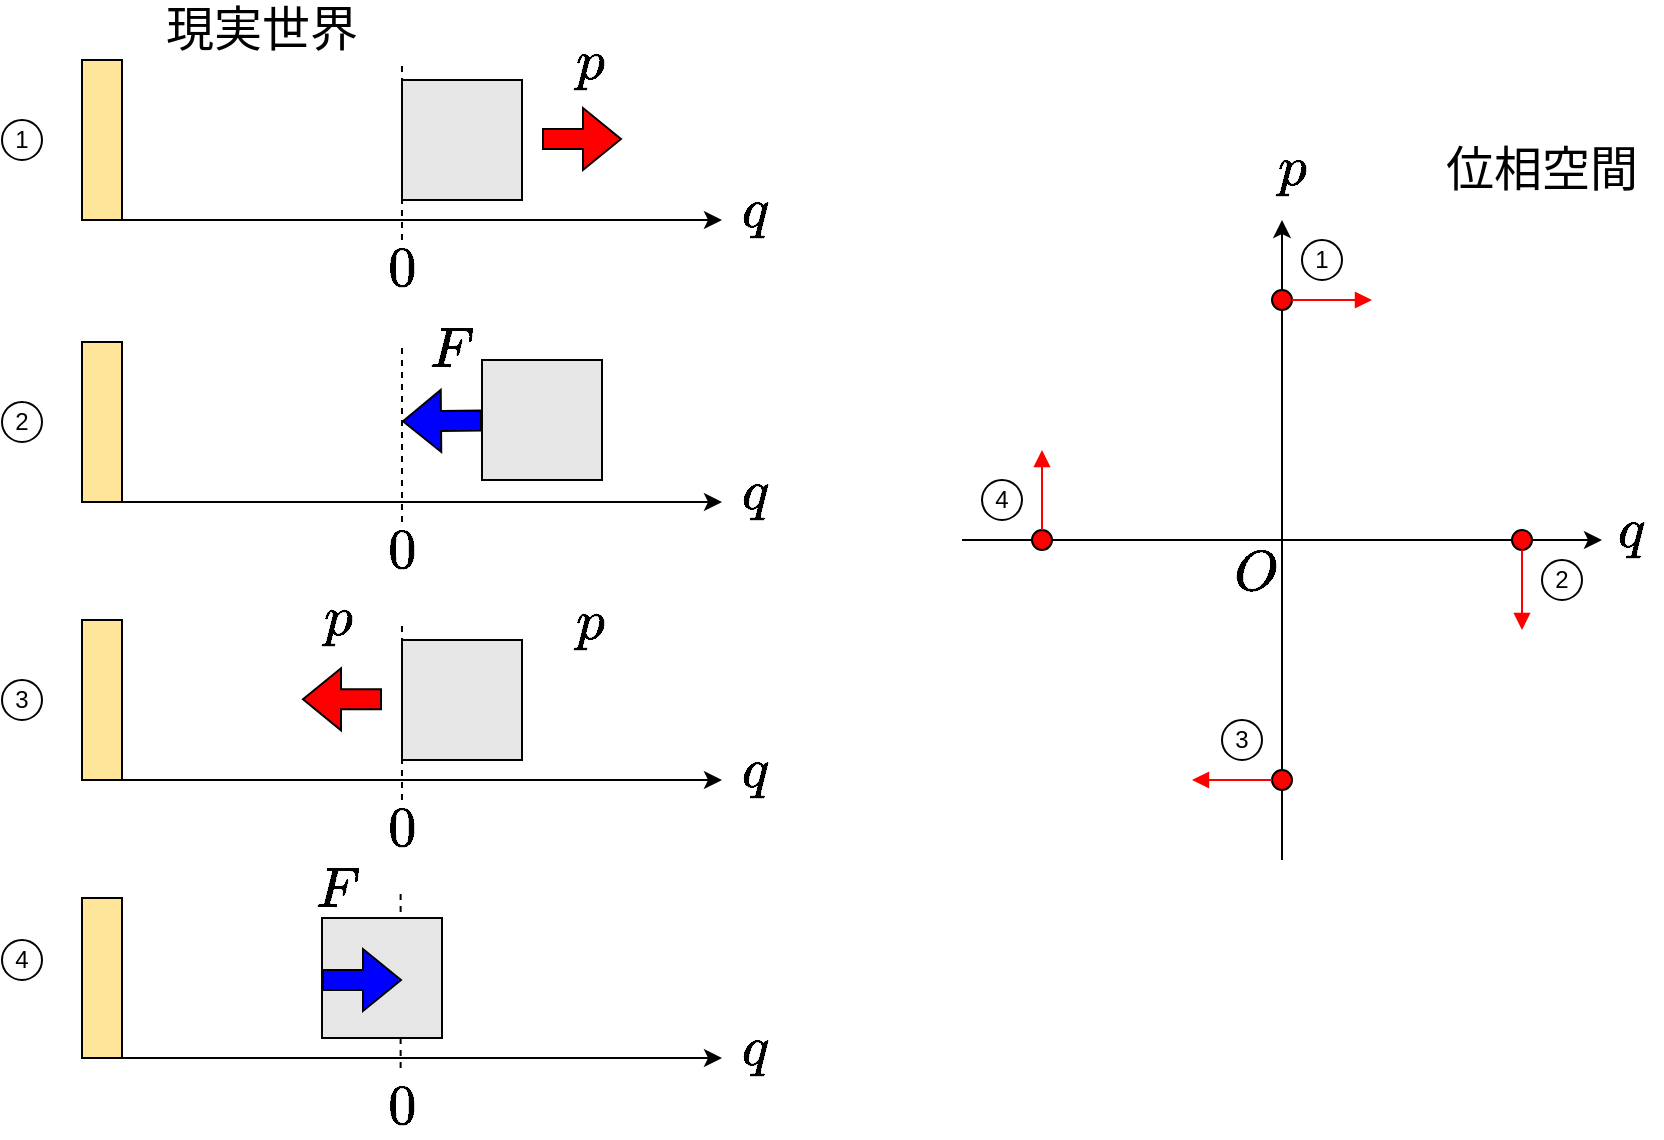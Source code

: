 <mxfile version="26.0.15">
  <diagram id="SrRFNRIFNHvuZQDi-0dl" name="ページ1">
    <mxGraphModel dx="989" dy="600" grid="1" gridSize="10" guides="0" tooltips="1" connect="0" arrows="0" fold="1" page="1" pageScale="1" pageWidth="900" pageHeight="600" background="#ffffff" math="1" shadow="0">
      <root>
        <mxCell id="0" />
        <mxCell id="1" parent="0" />
        <mxCell id="-X3nzxVOL4dh3MqxGy5B-47" value="" style="endArrow=none;dashed=1;html=1;rounded=0;" edge="1" parent="1">
          <mxGeometry width="50" height="50" relative="1" as="geometry">
            <mxPoint x="239.31" y="544" as="sourcePoint" />
            <mxPoint x="239.31" y="454" as="targetPoint" />
          </mxGeometry>
        </mxCell>
        <mxCell id="-X3nzxVOL4dh3MqxGy5B-1" value="" style="rounded=0;whiteSpace=wrap;html=1;fillColor=#FFE599;" vertex="1" parent="1">
          <mxGeometry x="80" y="40" width="20" height="80" as="geometry" />
        </mxCell>
        <mxCell id="-X3nzxVOL4dh3MqxGy5B-3" value="" style="endArrow=classic;html=1;rounded=0;exitX=0.25;exitY=1;exitDx=0;exitDy=0;" edge="1" parent="1" source="-X3nzxVOL4dh3MqxGy5B-1">
          <mxGeometry width="50" height="50" relative="1" as="geometry">
            <mxPoint x="290" y="270" as="sourcePoint" />
            <mxPoint x="400" y="120" as="targetPoint" />
          </mxGeometry>
        </mxCell>
        <mxCell id="-X3nzxVOL4dh3MqxGy5B-4" value="" style="whiteSpace=wrap;html=1;aspect=fixed;fillColor=#E6E6E6;" vertex="1" parent="1">
          <mxGeometry x="240" y="50" width="60" height="60" as="geometry" />
        </mxCell>
        <mxCell id="-X3nzxVOL4dh3MqxGy5B-5" value="" style="endArrow=none;dashed=1;html=1;rounded=0;" edge="1" parent="1">
          <mxGeometry width="50" height="50" relative="1" as="geometry">
            <mxPoint x="240" y="130" as="sourcePoint" />
            <mxPoint x="240" y="40" as="targetPoint" />
          </mxGeometry>
        </mxCell>
        <mxCell id="-X3nzxVOL4dh3MqxGy5B-6" value="`q`" style="text;html=1;align=center;verticalAlign=middle;whiteSpace=wrap;rounded=0;fontSize=24;" vertex="1" parent="1">
          <mxGeometry x="402" y="101" width="30" height="30" as="geometry" />
        </mxCell>
        <mxCell id="-X3nzxVOL4dh3MqxGy5B-7" value="`p`" style="text;html=1;align=center;verticalAlign=middle;whiteSpace=wrap;rounded=0;fontSize=24;" vertex="1" parent="1">
          <mxGeometry x="319" y="27" width="30" height="30" as="geometry" />
        </mxCell>
        <mxCell id="-X3nzxVOL4dh3MqxGy5B-8" value="" style="shape=flexArrow;endArrow=classic;html=1;rounded=0;fillColor=#FF0000;" edge="1" parent="1">
          <mxGeometry width="50" height="50" relative="1" as="geometry">
            <mxPoint x="310" y="79.5" as="sourcePoint" />
            <mxPoint x="350" y="79.5" as="targetPoint" />
          </mxGeometry>
        </mxCell>
        <mxCell id="-X3nzxVOL4dh3MqxGy5B-10" value="`0`" style="text;html=1;align=center;verticalAlign=middle;whiteSpace=wrap;rounded=0;fontSize=24;" vertex="1" parent="1">
          <mxGeometry x="226" y="130" width="29" height="30" as="geometry" />
        </mxCell>
        <mxCell id="-X3nzxVOL4dh3MqxGy5B-13" value="1" style="ellipse;whiteSpace=wrap;html=1;aspect=fixed;fillColor=none;" vertex="1" parent="1">
          <mxGeometry x="40" y="70" width="20" height="20" as="geometry" />
        </mxCell>
        <mxCell id="-X3nzxVOL4dh3MqxGy5B-14" value="" style="rounded=0;whiteSpace=wrap;html=1;fillColor=#FFE599;" vertex="1" parent="1">
          <mxGeometry x="80" y="181" width="20" height="80" as="geometry" />
        </mxCell>
        <mxCell id="-X3nzxVOL4dh3MqxGy5B-15" value="" style="endArrow=classic;html=1;rounded=0;exitX=0.25;exitY=1;exitDx=0;exitDy=0;" edge="1" parent="1" source="-X3nzxVOL4dh3MqxGy5B-14">
          <mxGeometry width="50" height="50" relative="1" as="geometry">
            <mxPoint x="290" y="411" as="sourcePoint" />
            <mxPoint x="400" y="261" as="targetPoint" />
          </mxGeometry>
        </mxCell>
        <mxCell id="-X3nzxVOL4dh3MqxGy5B-16" value="" style="whiteSpace=wrap;html=1;aspect=fixed;fillColor=#E6E6E6;" vertex="1" parent="1">
          <mxGeometry x="280" y="190" width="60" height="60" as="geometry" />
        </mxCell>
        <mxCell id="-X3nzxVOL4dh3MqxGy5B-17" value="" style="endArrow=none;dashed=1;html=1;rounded=0;" edge="1" parent="1">
          <mxGeometry width="50" height="50" relative="1" as="geometry">
            <mxPoint x="240" y="271" as="sourcePoint" />
            <mxPoint x="240" y="181" as="targetPoint" />
          </mxGeometry>
        </mxCell>
        <mxCell id="-X3nzxVOL4dh3MqxGy5B-18" value="`q`" style="text;html=1;align=center;verticalAlign=middle;whiteSpace=wrap;rounded=0;fontSize=24;" vertex="1" parent="1">
          <mxGeometry x="402" y="242" width="30" height="30" as="geometry" />
        </mxCell>
        <mxCell id="-X3nzxVOL4dh3MqxGy5B-19" value="`p`" style="text;html=1;align=center;verticalAlign=middle;whiteSpace=wrap;rounded=0;fontSize=24;" vertex="1" parent="1">
          <mxGeometry x="193" y="305" width="30" height="30" as="geometry" />
        </mxCell>
        <mxCell id="-X3nzxVOL4dh3MqxGy5B-21" value="`0`" style="text;html=1;align=center;verticalAlign=middle;whiteSpace=wrap;rounded=0;fontSize=24;" vertex="1" parent="1">
          <mxGeometry x="226" y="271" width="29" height="30" as="geometry" />
        </mxCell>
        <mxCell id="-X3nzxVOL4dh3MqxGy5B-23" value="2" style="ellipse;whiteSpace=wrap;html=1;aspect=fixed;fillColor=none;" vertex="1" parent="1">
          <mxGeometry x="40" y="211" width="20" height="20" as="geometry" />
        </mxCell>
        <mxCell id="-X3nzxVOL4dh3MqxGy5B-24" value="" style="rounded=0;whiteSpace=wrap;html=1;fillColor=#FFE599;" vertex="1" parent="1">
          <mxGeometry x="80" y="320" width="20" height="80" as="geometry" />
        </mxCell>
        <mxCell id="-X3nzxVOL4dh3MqxGy5B-25" value="" style="endArrow=classic;html=1;rounded=0;exitX=0.25;exitY=1;exitDx=0;exitDy=0;" edge="1" parent="1" source="-X3nzxVOL4dh3MqxGy5B-24">
          <mxGeometry width="50" height="50" relative="1" as="geometry">
            <mxPoint x="290" y="550" as="sourcePoint" />
            <mxPoint x="400" y="400" as="targetPoint" />
          </mxGeometry>
        </mxCell>
        <mxCell id="-X3nzxVOL4dh3MqxGy5B-26" value="" style="whiteSpace=wrap;html=1;aspect=fixed;fillColor=#E6E6E6;" vertex="1" parent="1">
          <mxGeometry x="240" y="330" width="60" height="60" as="geometry" />
        </mxCell>
        <mxCell id="-X3nzxVOL4dh3MqxGy5B-27" value="" style="endArrow=none;dashed=1;html=1;rounded=0;" edge="1" parent="1">
          <mxGeometry width="50" height="50" relative="1" as="geometry">
            <mxPoint x="240" y="410" as="sourcePoint" />
            <mxPoint x="240" y="320" as="targetPoint" />
          </mxGeometry>
        </mxCell>
        <mxCell id="-X3nzxVOL4dh3MqxGy5B-28" value="`q`" style="text;html=1;align=center;verticalAlign=middle;whiteSpace=wrap;rounded=0;fontSize=24;" vertex="1" parent="1">
          <mxGeometry x="402" y="381" width="30" height="30" as="geometry" />
        </mxCell>
        <mxCell id="-X3nzxVOL4dh3MqxGy5B-29" value="`p`" style="text;html=1;align=center;verticalAlign=middle;whiteSpace=wrap;rounded=0;fontSize=24;" vertex="1" parent="1">
          <mxGeometry x="319" y="307" width="30" height="30" as="geometry" />
        </mxCell>
        <mxCell id="-X3nzxVOL4dh3MqxGy5B-30" value="" style="shape=flexArrow;endArrow=classic;html=1;rounded=0;fillColor=#FF0000;" edge="1" parent="1">
          <mxGeometry width="50" height="50" relative="1" as="geometry">
            <mxPoint x="230" y="359.66" as="sourcePoint" />
            <mxPoint x="190" y="359.66" as="targetPoint" />
          </mxGeometry>
        </mxCell>
        <mxCell id="-X3nzxVOL4dh3MqxGy5B-31" value="`0`" style="text;html=1;align=center;verticalAlign=middle;whiteSpace=wrap;rounded=0;fontSize=24;" vertex="1" parent="1">
          <mxGeometry x="226" y="410" width="29" height="30" as="geometry" />
        </mxCell>
        <mxCell id="-X3nzxVOL4dh3MqxGy5B-33" value="3" style="ellipse;whiteSpace=wrap;html=1;aspect=fixed;fillColor=none;" vertex="1" parent="1">
          <mxGeometry x="40" y="350" width="20" height="20" as="geometry" />
        </mxCell>
        <mxCell id="-X3nzxVOL4dh3MqxGy5B-34" value="" style="rounded=0;whiteSpace=wrap;html=1;fillColor=#FFE599;" vertex="1" parent="1">
          <mxGeometry x="80" y="459" width="20" height="80" as="geometry" />
        </mxCell>
        <mxCell id="-X3nzxVOL4dh3MqxGy5B-35" value="" style="endArrow=classic;html=1;rounded=0;exitX=0.25;exitY=1;exitDx=0;exitDy=0;" edge="1" parent="1" source="-X3nzxVOL4dh3MqxGy5B-34">
          <mxGeometry width="50" height="50" relative="1" as="geometry">
            <mxPoint x="290" y="689" as="sourcePoint" />
            <mxPoint x="400" y="539" as="targetPoint" />
          </mxGeometry>
        </mxCell>
        <mxCell id="-X3nzxVOL4dh3MqxGy5B-38" value="`q`" style="text;html=1;align=center;verticalAlign=middle;whiteSpace=wrap;rounded=0;fontSize=24;" vertex="1" parent="1">
          <mxGeometry x="402" y="520" width="30" height="30" as="geometry" />
        </mxCell>
        <mxCell id="-X3nzxVOL4dh3MqxGy5B-41" value="`0`" style="text;html=1;align=center;verticalAlign=middle;whiteSpace=wrap;rounded=0;fontSize=24;" vertex="1" parent="1">
          <mxGeometry x="226" y="549" width="29" height="30" as="geometry" />
        </mxCell>
        <mxCell id="-X3nzxVOL4dh3MqxGy5B-44" value="4" style="ellipse;whiteSpace=wrap;html=1;aspect=fixed;fillColor=none;" vertex="1" parent="1">
          <mxGeometry x="40" y="480" width="20" height="20" as="geometry" />
        </mxCell>
        <mxCell id="-X3nzxVOL4dh3MqxGy5B-45" value="`F`" style="text;html=1;align=center;verticalAlign=middle;whiteSpace=wrap;rounded=0;fontSize=24;" vertex="1" parent="1">
          <mxGeometry x="250" y="170" width="30" height="30" as="geometry" />
        </mxCell>
        <mxCell id="-X3nzxVOL4dh3MqxGy5B-36" value="" style="whiteSpace=wrap;html=1;aspect=fixed;fillColor=#E6E6E6;" vertex="1" parent="1">
          <mxGeometry x="200" y="469" width="60" height="60" as="geometry" />
        </mxCell>
        <mxCell id="-X3nzxVOL4dh3MqxGy5B-40" value="" style="shape=flexArrow;endArrow=classic;html=1;rounded=0;fillColor=#0000FF;" edge="1" parent="1">
          <mxGeometry width="50" height="50" relative="1" as="geometry">
            <mxPoint x="200" y="500" as="sourcePoint" />
            <mxPoint x="240" y="500" as="targetPoint" />
          </mxGeometry>
        </mxCell>
        <mxCell id="-X3nzxVOL4dh3MqxGy5B-48" value="" style="shape=flexArrow;endArrow=classic;html=1;rounded=0;fillColor=#0000FF;" edge="1" parent="1">
          <mxGeometry width="50" height="50" relative="1" as="geometry">
            <mxPoint x="280" y="220.31" as="sourcePoint" />
            <mxPoint x="240" y="220.65" as="targetPoint" />
          </mxGeometry>
        </mxCell>
        <mxCell id="-X3nzxVOL4dh3MqxGy5B-49" value="`F`" style="text;html=1;align=center;verticalAlign=middle;whiteSpace=wrap;rounded=0;fontSize=24;" vertex="1" parent="1">
          <mxGeometry x="193" y="440" width="30" height="30" as="geometry" />
        </mxCell>
        <mxCell id="-X3nzxVOL4dh3MqxGy5B-52" value="" style="endArrow=classic;html=1;rounded=0;" edge="1" parent="1">
          <mxGeometry width="50" height="50" relative="1" as="geometry">
            <mxPoint x="520" y="280" as="sourcePoint" />
            <mxPoint x="840" y="280" as="targetPoint" />
          </mxGeometry>
        </mxCell>
        <mxCell id="-X3nzxVOL4dh3MqxGy5B-53" value="" style="endArrow=classic;html=1;rounded=0;" edge="1" parent="1">
          <mxGeometry width="50" height="50" relative="1" as="geometry">
            <mxPoint x="680" y="440" as="sourcePoint" />
            <mxPoint x="680" y="120" as="targetPoint" />
          </mxGeometry>
        </mxCell>
        <mxCell id="-X3nzxVOL4dh3MqxGy5B-54" value="`p`" style="text;html=1;align=center;verticalAlign=middle;whiteSpace=wrap;rounded=0;fontSize=24;" vertex="1" parent="1">
          <mxGeometry x="670" y="80" width="30" height="30" as="geometry" />
        </mxCell>
        <mxCell id="-X3nzxVOL4dh3MqxGy5B-57" value="`q`" style="text;html=1;align=center;verticalAlign=middle;whiteSpace=wrap;rounded=0;fontSize=24;" vertex="1" parent="1">
          <mxGeometry x="840" y="261" width="30" height="30" as="geometry" />
        </mxCell>
        <mxCell id="-X3nzxVOL4dh3MqxGy5B-58" value="" style="ellipse;whiteSpace=wrap;html=1;aspect=fixed;fillColor=#FF0000;" vertex="1" parent="1">
          <mxGeometry x="675" y="155" width="10" height="10" as="geometry" />
        </mxCell>
        <mxCell id="-X3nzxVOL4dh3MqxGy5B-60" value="" style="ellipse;whiteSpace=wrap;html=1;aspect=fixed;fillColor=#FF0000;" vertex="1" parent="1">
          <mxGeometry x="795" y="275" width="10" height="10" as="geometry" />
        </mxCell>
        <mxCell id="-X3nzxVOL4dh3MqxGy5B-61" value="" style="ellipse;whiteSpace=wrap;html=1;aspect=fixed;fillColor=#FF0000;" vertex="1" parent="1">
          <mxGeometry x="675" y="395" width="10" height="10" as="geometry" />
        </mxCell>
        <mxCell id="-X3nzxVOL4dh3MqxGy5B-62" value="" style="ellipse;whiteSpace=wrap;html=1;aspect=fixed;fillColor=#FF0000;" vertex="1" parent="1">
          <mxGeometry x="555" y="275" width="10" height="10" as="geometry" />
        </mxCell>
        <mxCell id="-X3nzxVOL4dh3MqxGy5B-63" value="" style="endArrow=block;html=1;rounded=0;strokeColor=#FF0000;endFill=1;" edge="1" parent="1">
          <mxGeometry width="50" height="50" relative="1" as="geometry">
            <mxPoint x="685" y="160" as="sourcePoint" />
            <mxPoint x="725" y="160" as="targetPoint" />
          </mxGeometry>
        </mxCell>
        <mxCell id="-X3nzxVOL4dh3MqxGy5B-64" value="" style="endArrow=block;html=1;rounded=0;strokeColor=#FF0000;endFill=1;" edge="1" parent="1">
          <mxGeometry width="50" height="50" relative="1" as="geometry">
            <mxPoint x="800" y="285" as="sourcePoint" />
            <mxPoint x="800" y="325" as="targetPoint" />
          </mxGeometry>
        </mxCell>
        <mxCell id="-X3nzxVOL4dh3MqxGy5B-65" value="" style="endArrow=block;html=1;rounded=0;strokeColor=#FF0000;endFill=1;" edge="1" parent="1">
          <mxGeometry width="50" height="50" relative="1" as="geometry">
            <mxPoint x="675" y="400" as="sourcePoint" />
            <mxPoint x="635" y="400" as="targetPoint" />
          </mxGeometry>
        </mxCell>
        <mxCell id="-X3nzxVOL4dh3MqxGy5B-66" value="" style="endArrow=block;html=1;rounded=0;strokeColor=#FF0000;endFill=1;" edge="1" parent="1">
          <mxGeometry width="50" height="50" relative="1" as="geometry">
            <mxPoint x="560" y="275" as="sourcePoint" />
            <mxPoint x="560" y="235" as="targetPoint" />
          </mxGeometry>
        </mxCell>
        <mxCell id="-X3nzxVOL4dh3MqxGy5B-67" value="`O`" style="text;html=1;align=center;verticalAlign=middle;whiteSpace=wrap;rounded=0;fontSize=24;" vertex="1" parent="1">
          <mxGeometry x="652" y="282" width="30" height="30" as="geometry" />
        </mxCell>
        <mxCell id="-X3nzxVOL4dh3MqxGy5B-68" value="位相空間" style="text;html=1;align=center;verticalAlign=middle;whiteSpace=wrap;rounded=0;fontSize=24;" vertex="1" parent="1">
          <mxGeometry x="760" y="80" width="100" height="30" as="geometry" />
        </mxCell>
        <mxCell id="-X3nzxVOL4dh3MqxGy5B-69" value="現実世界" style="text;html=1;align=center;verticalAlign=middle;whiteSpace=wrap;rounded=0;fontSize=24;" vertex="1" parent="1">
          <mxGeometry x="120" y="10" width="100" height="30" as="geometry" />
        </mxCell>
        <mxCell id="-X3nzxVOL4dh3MqxGy5B-70" value="1" style="ellipse;whiteSpace=wrap;html=1;aspect=fixed;fillColor=none;" vertex="1" parent="1">
          <mxGeometry x="690" y="130" width="20" height="20" as="geometry" />
        </mxCell>
        <mxCell id="-X3nzxVOL4dh3MqxGy5B-71" value="2" style="ellipse;whiteSpace=wrap;html=1;aspect=fixed;fillColor=none;" vertex="1" parent="1">
          <mxGeometry x="810" y="290" width="20" height="20" as="geometry" />
        </mxCell>
        <mxCell id="-X3nzxVOL4dh3MqxGy5B-72" value="3" style="ellipse;whiteSpace=wrap;html=1;aspect=fixed;fillColor=none;" vertex="1" parent="1">
          <mxGeometry x="650" y="370" width="20" height="20" as="geometry" />
        </mxCell>
        <mxCell id="-X3nzxVOL4dh3MqxGy5B-73" value="4" style="ellipse;whiteSpace=wrap;html=1;aspect=fixed;fillColor=none;" vertex="1" parent="1">
          <mxGeometry x="530" y="250" width="20" height="20" as="geometry" />
        </mxCell>
      </root>
    </mxGraphModel>
  </diagram>
</mxfile>
